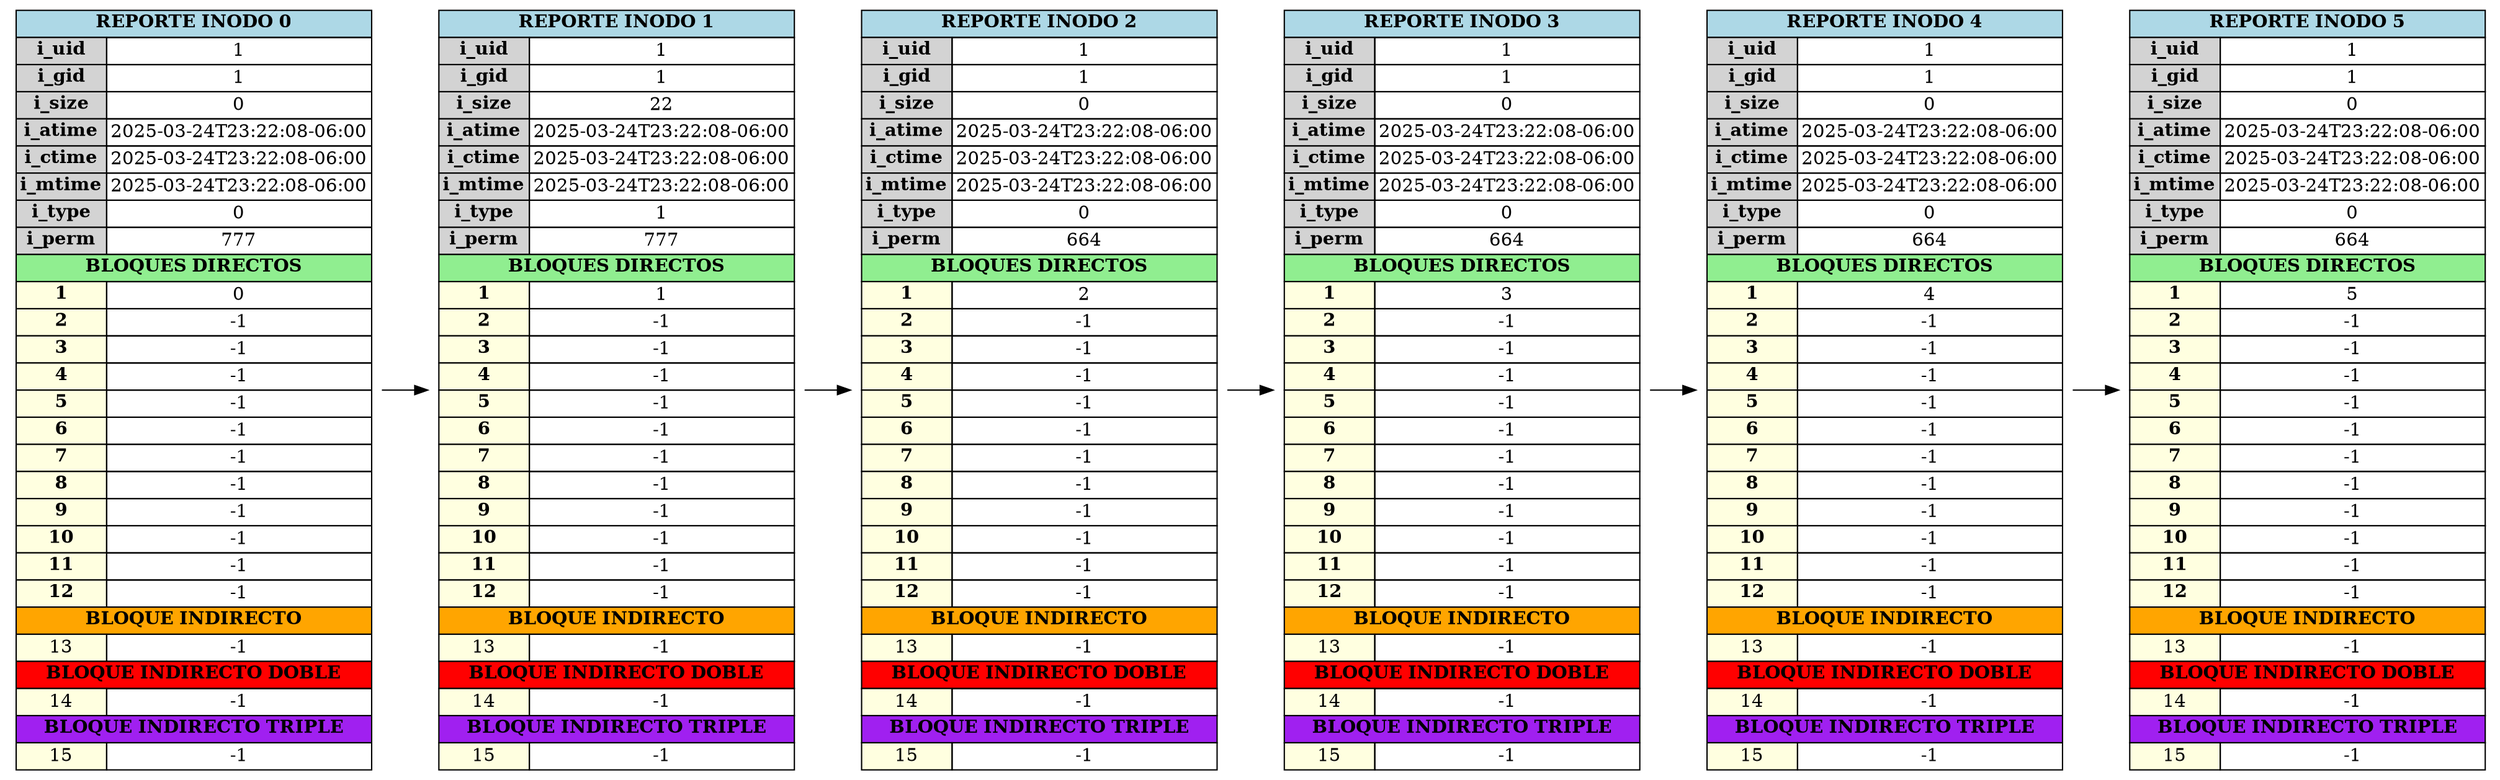 digraph G {
		rankdir=LR;
        node [shape=plaintext]
    inode0 [label=<
    <table border="0" cellborder="1" cellspacing="0">
        <tr><td colspan="2" bgcolor="lightblue"><b>REPORTE INODO 0</b></td></tr>
        <tr><td bgcolor="lightgray"><b>i_uid</b></td><td>1</td></tr>
        <tr><td bgcolor="lightgray"><b>i_gid</b></td><td>1</td></tr>
        <tr><td bgcolor="lightgray"><b>i_size</b></td><td>0</td></tr>
        <tr><td bgcolor="lightgray"><b>i_atime</b></td><td>2025-03-24T23:22:08-06:00</td></tr>
        <tr><td bgcolor="lightgray"><b>i_ctime</b></td><td>2025-03-24T23:22:08-06:00</td></tr>
        <tr><td bgcolor="lightgray"><b>i_mtime</b></td><td>2025-03-24T23:22:08-06:00</td></tr>
        <tr><td bgcolor="lightgray"><b>i_type</b></td><td>0</td></tr>
        <tr><td bgcolor="lightgray"><b>i_perm</b></td><td>777</td></tr>
        <tr><td colspan="2" bgcolor="lightgreen"><b>BLOQUES DIRECTOS</b></td></tr>
            <tr><td bgcolor="lightyellow"><b>1</b></td><td>0</td></tr><tr><td bgcolor="lightyellow"><b>2</b></td><td>-1</td></tr><tr><td bgcolor="lightyellow"><b>3</b></td><td>-1</td></tr><tr><td bgcolor="lightyellow"><b>4</b></td><td>-1</td></tr><tr><td bgcolor="lightyellow"><b>5</b></td><td>-1</td></tr><tr><td bgcolor="lightyellow"><b>6</b></td><td>-1</td></tr><tr><td bgcolor="lightyellow"><b>7</b></td><td>-1</td></tr><tr><td bgcolor="lightyellow"><b>8</b></td><td>-1</td></tr><tr><td bgcolor="lightyellow"><b>9</b></td><td>-1</td></tr><tr><td bgcolor="lightyellow"><b>10</b></td><td>-1</td></tr><tr><td bgcolor="lightyellow"><b>11</b></td><td>-1</td></tr><tr><td bgcolor="lightyellow"><b>12</b></td><td>-1</td></tr>
    <tr><td colspan="2" bgcolor="orange"><b>BLOQUE INDIRECTO</b></td></tr>
    <tr><td bgcolor="lightyellow">13</td><td>-1</td></tr>
    <tr><td colspan="2" bgcolor="red"><b>BLOQUE INDIRECTO DOBLE</b></td></tr>
    <tr><td bgcolor="lightyellow">14</td><td>-1</td></tr>
    <tr><td colspan="2" bgcolor="purple"><b>BLOQUE INDIRECTO TRIPLE</b></td></tr>
    <tr><td bgcolor="lightyellow">15</td><td>-1</td></tr>
</table>>];inode0 -> inode1;
inode1 [label=<
    <table border="0" cellborder="1" cellspacing="0">
        <tr><td colspan="2" bgcolor="lightblue"><b>REPORTE INODO 1</b></td></tr>
        <tr><td bgcolor="lightgray"><b>i_uid</b></td><td>1</td></tr>
        <tr><td bgcolor="lightgray"><b>i_gid</b></td><td>1</td></tr>
        <tr><td bgcolor="lightgray"><b>i_size</b></td><td>22</td></tr>
        <tr><td bgcolor="lightgray"><b>i_atime</b></td><td>2025-03-24T23:22:08-06:00</td></tr>
        <tr><td bgcolor="lightgray"><b>i_ctime</b></td><td>2025-03-24T23:22:08-06:00</td></tr>
        <tr><td bgcolor="lightgray"><b>i_mtime</b></td><td>2025-03-24T23:22:08-06:00</td></tr>
        <tr><td bgcolor="lightgray"><b>i_type</b></td><td>1</td></tr>
        <tr><td bgcolor="lightgray"><b>i_perm</b></td><td>777</td></tr>
        <tr><td colspan="2" bgcolor="lightgreen"><b>BLOQUES DIRECTOS</b></td></tr>
            <tr><td bgcolor="lightyellow"><b>1</b></td><td>1</td></tr><tr><td bgcolor="lightyellow"><b>2</b></td><td>-1</td></tr><tr><td bgcolor="lightyellow"><b>3</b></td><td>-1</td></tr><tr><td bgcolor="lightyellow"><b>4</b></td><td>-1</td></tr><tr><td bgcolor="lightyellow"><b>5</b></td><td>-1</td></tr><tr><td bgcolor="lightyellow"><b>6</b></td><td>-1</td></tr><tr><td bgcolor="lightyellow"><b>7</b></td><td>-1</td></tr><tr><td bgcolor="lightyellow"><b>8</b></td><td>-1</td></tr><tr><td bgcolor="lightyellow"><b>9</b></td><td>-1</td></tr><tr><td bgcolor="lightyellow"><b>10</b></td><td>-1</td></tr><tr><td bgcolor="lightyellow"><b>11</b></td><td>-1</td></tr><tr><td bgcolor="lightyellow"><b>12</b></td><td>-1</td></tr>
    <tr><td colspan="2" bgcolor="orange"><b>BLOQUE INDIRECTO</b></td></tr>
    <tr><td bgcolor="lightyellow">13</td><td>-1</td></tr>
    <tr><td colspan="2" bgcolor="red"><b>BLOQUE INDIRECTO DOBLE</b></td></tr>
    <tr><td bgcolor="lightyellow">14</td><td>-1</td></tr>
    <tr><td colspan="2" bgcolor="purple"><b>BLOQUE INDIRECTO TRIPLE</b></td></tr>
    <tr><td bgcolor="lightyellow">15</td><td>-1</td></tr>
</table>>];inode1 -> inode2;
inode2 [label=<
    <table border="0" cellborder="1" cellspacing="0">
        <tr><td colspan="2" bgcolor="lightblue"><b>REPORTE INODO 2</b></td></tr>
        <tr><td bgcolor="lightgray"><b>i_uid</b></td><td>1</td></tr>
        <tr><td bgcolor="lightgray"><b>i_gid</b></td><td>1</td></tr>
        <tr><td bgcolor="lightgray"><b>i_size</b></td><td>0</td></tr>
        <tr><td bgcolor="lightgray"><b>i_atime</b></td><td>2025-03-24T23:22:08-06:00</td></tr>
        <tr><td bgcolor="lightgray"><b>i_ctime</b></td><td>2025-03-24T23:22:08-06:00</td></tr>
        <tr><td bgcolor="lightgray"><b>i_mtime</b></td><td>2025-03-24T23:22:08-06:00</td></tr>
        <tr><td bgcolor="lightgray"><b>i_type</b></td><td>0</td></tr>
        <tr><td bgcolor="lightgray"><b>i_perm</b></td><td>664</td></tr>
        <tr><td colspan="2" bgcolor="lightgreen"><b>BLOQUES DIRECTOS</b></td></tr>
            <tr><td bgcolor="lightyellow"><b>1</b></td><td>2</td></tr><tr><td bgcolor="lightyellow"><b>2</b></td><td>-1</td></tr><tr><td bgcolor="lightyellow"><b>3</b></td><td>-1</td></tr><tr><td bgcolor="lightyellow"><b>4</b></td><td>-1</td></tr><tr><td bgcolor="lightyellow"><b>5</b></td><td>-1</td></tr><tr><td bgcolor="lightyellow"><b>6</b></td><td>-1</td></tr><tr><td bgcolor="lightyellow"><b>7</b></td><td>-1</td></tr><tr><td bgcolor="lightyellow"><b>8</b></td><td>-1</td></tr><tr><td bgcolor="lightyellow"><b>9</b></td><td>-1</td></tr><tr><td bgcolor="lightyellow"><b>10</b></td><td>-1</td></tr><tr><td bgcolor="lightyellow"><b>11</b></td><td>-1</td></tr><tr><td bgcolor="lightyellow"><b>12</b></td><td>-1</td></tr>
    <tr><td colspan="2" bgcolor="orange"><b>BLOQUE INDIRECTO</b></td></tr>
    <tr><td bgcolor="lightyellow">13</td><td>-1</td></tr>
    <tr><td colspan="2" bgcolor="red"><b>BLOQUE INDIRECTO DOBLE</b></td></tr>
    <tr><td bgcolor="lightyellow">14</td><td>-1</td></tr>
    <tr><td colspan="2" bgcolor="purple"><b>BLOQUE INDIRECTO TRIPLE</b></td></tr>
    <tr><td bgcolor="lightyellow">15</td><td>-1</td></tr>
</table>>];inode2 -> inode3;
inode3 [label=<
    <table border="0" cellborder="1" cellspacing="0">
        <tr><td colspan="2" bgcolor="lightblue"><b>REPORTE INODO 3</b></td></tr>
        <tr><td bgcolor="lightgray"><b>i_uid</b></td><td>1</td></tr>
        <tr><td bgcolor="lightgray"><b>i_gid</b></td><td>1</td></tr>
        <tr><td bgcolor="lightgray"><b>i_size</b></td><td>0</td></tr>
        <tr><td bgcolor="lightgray"><b>i_atime</b></td><td>2025-03-24T23:22:08-06:00</td></tr>
        <tr><td bgcolor="lightgray"><b>i_ctime</b></td><td>2025-03-24T23:22:08-06:00</td></tr>
        <tr><td bgcolor="lightgray"><b>i_mtime</b></td><td>2025-03-24T23:22:08-06:00</td></tr>
        <tr><td bgcolor="lightgray"><b>i_type</b></td><td>0</td></tr>
        <tr><td bgcolor="lightgray"><b>i_perm</b></td><td>664</td></tr>
        <tr><td colspan="2" bgcolor="lightgreen"><b>BLOQUES DIRECTOS</b></td></tr>
            <tr><td bgcolor="lightyellow"><b>1</b></td><td>3</td></tr><tr><td bgcolor="lightyellow"><b>2</b></td><td>-1</td></tr><tr><td bgcolor="lightyellow"><b>3</b></td><td>-1</td></tr><tr><td bgcolor="lightyellow"><b>4</b></td><td>-1</td></tr><tr><td bgcolor="lightyellow"><b>5</b></td><td>-1</td></tr><tr><td bgcolor="lightyellow"><b>6</b></td><td>-1</td></tr><tr><td bgcolor="lightyellow"><b>7</b></td><td>-1</td></tr><tr><td bgcolor="lightyellow"><b>8</b></td><td>-1</td></tr><tr><td bgcolor="lightyellow"><b>9</b></td><td>-1</td></tr><tr><td bgcolor="lightyellow"><b>10</b></td><td>-1</td></tr><tr><td bgcolor="lightyellow"><b>11</b></td><td>-1</td></tr><tr><td bgcolor="lightyellow"><b>12</b></td><td>-1</td></tr>
    <tr><td colspan="2" bgcolor="orange"><b>BLOQUE INDIRECTO</b></td></tr>
    <tr><td bgcolor="lightyellow">13</td><td>-1</td></tr>
    <tr><td colspan="2" bgcolor="red"><b>BLOQUE INDIRECTO DOBLE</b></td></tr>
    <tr><td bgcolor="lightyellow">14</td><td>-1</td></tr>
    <tr><td colspan="2" bgcolor="purple"><b>BLOQUE INDIRECTO TRIPLE</b></td></tr>
    <tr><td bgcolor="lightyellow">15</td><td>-1</td></tr>
</table>>];inode3 -> inode4;
inode4 [label=<
    <table border="0" cellborder="1" cellspacing="0">
        <tr><td colspan="2" bgcolor="lightblue"><b>REPORTE INODO 4</b></td></tr>
        <tr><td bgcolor="lightgray"><b>i_uid</b></td><td>1</td></tr>
        <tr><td bgcolor="lightgray"><b>i_gid</b></td><td>1</td></tr>
        <tr><td bgcolor="lightgray"><b>i_size</b></td><td>0</td></tr>
        <tr><td bgcolor="lightgray"><b>i_atime</b></td><td>2025-03-24T23:22:08-06:00</td></tr>
        <tr><td bgcolor="lightgray"><b>i_ctime</b></td><td>2025-03-24T23:22:08-06:00</td></tr>
        <tr><td bgcolor="lightgray"><b>i_mtime</b></td><td>2025-03-24T23:22:08-06:00</td></tr>
        <tr><td bgcolor="lightgray"><b>i_type</b></td><td>0</td></tr>
        <tr><td bgcolor="lightgray"><b>i_perm</b></td><td>664</td></tr>
        <tr><td colspan="2" bgcolor="lightgreen"><b>BLOQUES DIRECTOS</b></td></tr>
            <tr><td bgcolor="lightyellow"><b>1</b></td><td>4</td></tr><tr><td bgcolor="lightyellow"><b>2</b></td><td>-1</td></tr><tr><td bgcolor="lightyellow"><b>3</b></td><td>-1</td></tr><tr><td bgcolor="lightyellow"><b>4</b></td><td>-1</td></tr><tr><td bgcolor="lightyellow"><b>5</b></td><td>-1</td></tr><tr><td bgcolor="lightyellow"><b>6</b></td><td>-1</td></tr><tr><td bgcolor="lightyellow"><b>7</b></td><td>-1</td></tr><tr><td bgcolor="lightyellow"><b>8</b></td><td>-1</td></tr><tr><td bgcolor="lightyellow"><b>9</b></td><td>-1</td></tr><tr><td bgcolor="lightyellow"><b>10</b></td><td>-1</td></tr><tr><td bgcolor="lightyellow"><b>11</b></td><td>-1</td></tr><tr><td bgcolor="lightyellow"><b>12</b></td><td>-1</td></tr>
    <tr><td colspan="2" bgcolor="orange"><b>BLOQUE INDIRECTO</b></td></tr>
    <tr><td bgcolor="lightyellow">13</td><td>-1</td></tr>
    <tr><td colspan="2" bgcolor="red"><b>BLOQUE INDIRECTO DOBLE</b></td></tr>
    <tr><td bgcolor="lightyellow">14</td><td>-1</td></tr>
    <tr><td colspan="2" bgcolor="purple"><b>BLOQUE INDIRECTO TRIPLE</b></td></tr>
    <tr><td bgcolor="lightyellow">15</td><td>-1</td></tr>
</table>>];inode4 -> inode5;
inode5 [label=<
    <table border="0" cellborder="1" cellspacing="0">
        <tr><td colspan="2" bgcolor="lightblue"><b>REPORTE INODO 5</b></td></tr>
        <tr><td bgcolor="lightgray"><b>i_uid</b></td><td>1</td></tr>
        <tr><td bgcolor="lightgray"><b>i_gid</b></td><td>1</td></tr>
        <tr><td bgcolor="lightgray"><b>i_size</b></td><td>0</td></tr>
        <tr><td bgcolor="lightgray"><b>i_atime</b></td><td>2025-03-24T23:22:08-06:00</td></tr>
        <tr><td bgcolor="lightgray"><b>i_ctime</b></td><td>2025-03-24T23:22:08-06:00</td></tr>
        <tr><td bgcolor="lightgray"><b>i_mtime</b></td><td>2025-03-24T23:22:08-06:00</td></tr>
        <tr><td bgcolor="lightgray"><b>i_type</b></td><td>0</td></tr>
        <tr><td bgcolor="lightgray"><b>i_perm</b></td><td>664</td></tr>
        <tr><td colspan="2" bgcolor="lightgreen"><b>BLOQUES DIRECTOS</b></td></tr>
            <tr><td bgcolor="lightyellow"><b>1</b></td><td>5</td></tr><tr><td bgcolor="lightyellow"><b>2</b></td><td>-1</td></tr><tr><td bgcolor="lightyellow"><b>3</b></td><td>-1</td></tr><tr><td bgcolor="lightyellow"><b>4</b></td><td>-1</td></tr><tr><td bgcolor="lightyellow"><b>5</b></td><td>-1</td></tr><tr><td bgcolor="lightyellow"><b>6</b></td><td>-1</td></tr><tr><td bgcolor="lightyellow"><b>7</b></td><td>-1</td></tr><tr><td bgcolor="lightyellow"><b>8</b></td><td>-1</td></tr><tr><td bgcolor="lightyellow"><b>9</b></td><td>-1</td></tr><tr><td bgcolor="lightyellow"><b>10</b></td><td>-1</td></tr><tr><td bgcolor="lightyellow"><b>11</b></td><td>-1</td></tr><tr><td bgcolor="lightyellow"><b>12</b></td><td>-1</td></tr>
    <tr><td colspan="2" bgcolor="orange"><b>BLOQUE INDIRECTO</b></td></tr>
    <tr><td bgcolor="lightyellow">13</td><td>-1</td></tr>
    <tr><td colspan="2" bgcolor="red"><b>BLOQUE INDIRECTO DOBLE</b></td></tr>
    <tr><td bgcolor="lightyellow">14</td><td>-1</td></tr>
    <tr><td colspan="2" bgcolor="purple"><b>BLOQUE INDIRECTO TRIPLE</b></td></tr>
    <tr><td bgcolor="lightyellow">15</td><td>-1</td></tr>
</table>>];}